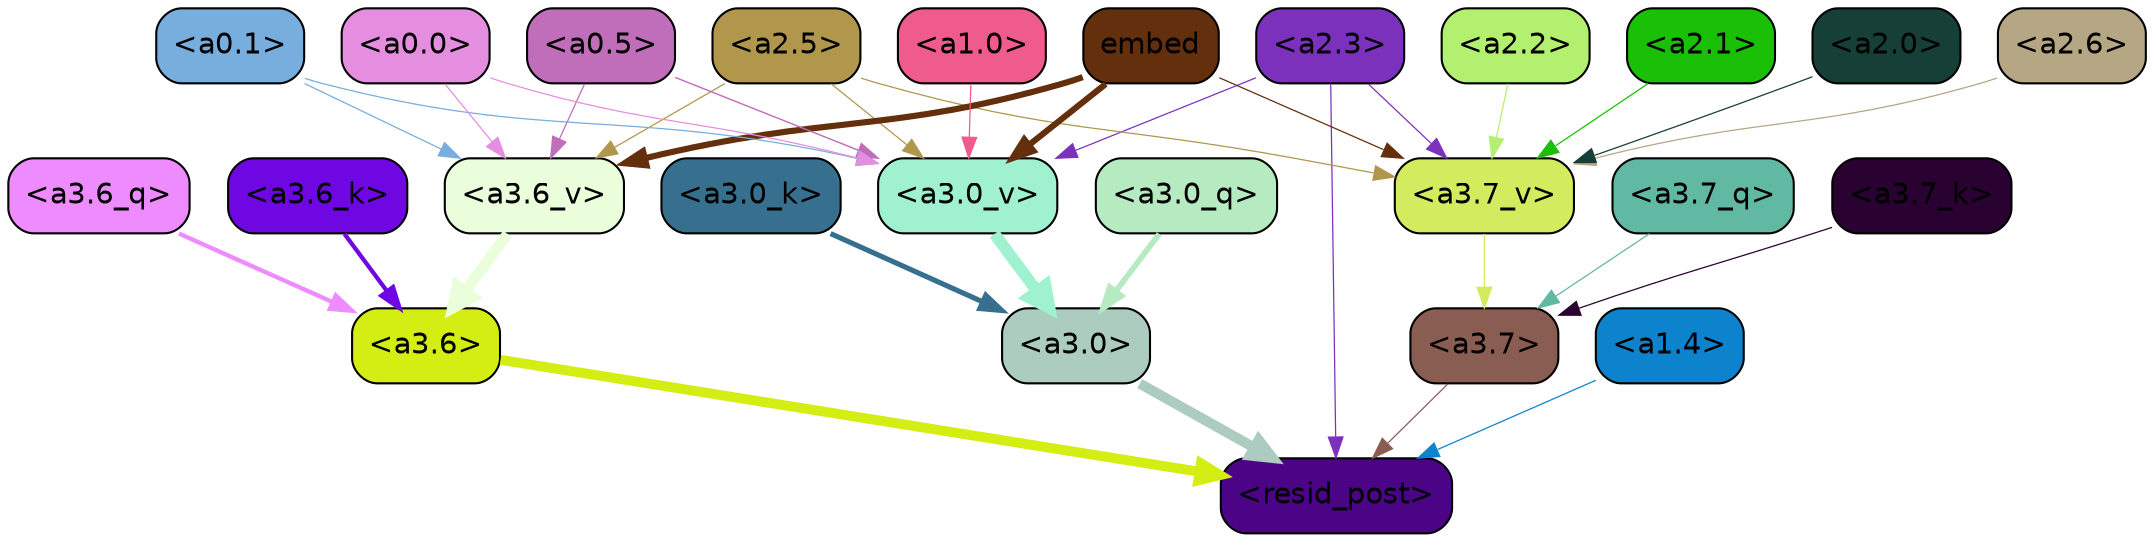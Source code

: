 strict digraph "" {
	graph [bgcolor=transparent,
		layout=dot,
		overlap=false,
		splines=true
	];
	"<a3.7>"	[color=black,
		fillcolor="#895d52",
		fontname=Helvetica,
		shape=box,
		style="filled, rounded"];
	"<resid_post>"	[color=black,
		fillcolor="#4b0486",
		fontname=Helvetica,
		shape=box,
		style="filled, rounded"];
	"<a3.7>" -> "<resid_post>"	[color="#895d52",
		penwidth=0.6];
	"<a3.6>"	[color=black,
		fillcolor="#d4ee14",
		fontname=Helvetica,
		shape=box,
		style="filled, rounded"];
	"<a3.6>" -> "<resid_post>"	[color="#d4ee14",
		penwidth=4.751612067222595];
	"<a3.0>"	[color=black,
		fillcolor="#abccbf",
		fontname=Helvetica,
		shape=box,
		style="filled, rounded"];
	"<a3.0>" -> "<resid_post>"	[color="#abccbf",
		penwidth=4.884142994880676];
	"<a2.3>"	[color=black,
		fillcolor="#7c31bd",
		fontname=Helvetica,
		shape=box,
		style="filled, rounded"];
	"<a2.3>" -> "<resid_post>"	[color="#7c31bd",
		penwidth=0.6];
	"<a3.7_v>"	[color=black,
		fillcolor="#d3eb5e",
		fontname=Helvetica,
		shape=box,
		style="filled, rounded"];
	"<a2.3>" -> "<a3.7_v>"	[color="#7c31bd",
		penwidth=0.6];
	"<a3.0_v>"	[color=black,
		fillcolor="#a0f1cf",
		fontname=Helvetica,
		shape=box,
		style="filled, rounded"];
	"<a2.3>" -> "<a3.0_v>"	[color="#7c31bd",
		penwidth=0.6];
	"<a1.4>"	[color=black,
		fillcolor="#0d83cd",
		fontname=Helvetica,
		shape=box,
		style="filled, rounded"];
	"<a1.4>" -> "<resid_post>"	[color="#0d83cd",
		penwidth=0.6];
	"<a3.7_q>"	[color=black,
		fillcolor="#61b8a3",
		fontname=Helvetica,
		shape=box,
		style="filled, rounded"];
	"<a3.7_q>" -> "<a3.7>"	[color="#61b8a3",
		penwidth=0.6];
	"<a3.6_q>"	[color=black,
		fillcolor="#ee8bff",
		fontname=Helvetica,
		shape=box,
		style="filled, rounded"];
	"<a3.6_q>" -> "<a3.6>"	[color="#ee8bff",
		penwidth=2.091020345687866];
	"<a3.0_q>"	[color=black,
		fillcolor="#b6eac0",
		fontname=Helvetica,
		shape=box,
		style="filled, rounded"];
	"<a3.0_q>" -> "<a3.0>"	[color="#b6eac0",
		penwidth=2.7421876192092896];
	"<a3.7_k>"	[color=black,
		fillcolor="#290231",
		fontname=Helvetica,
		shape=box,
		style="filled, rounded"];
	"<a3.7_k>" -> "<a3.7>"	[color="#290231",
		penwidth=0.6];
	"<a3.6_k>"	[color=black,
		fillcolor="#6f07e3",
		fontname=Helvetica,
		shape=box,
		style="filled, rounded"];
	"<a3.6_k>" -> "<a3.6>"	[color="#6f07e3",
		penwidth=2.048597991466522];
	"<a3.0_k>"	[color=black,
		fillcolor="#36708e",
		fontname=Helvetica,
		shape=box,
		style="filled, rounded"];
	"<a3.0_k>" -> "<a3.0>"	[color="#36708e",
		penwidth=2.476402521133423];
	"<a3.7_v>" -> "<a3.7>"	[color="#d3eb5e",
		penwidth=0.6];
	"<a3.6_v>"	[color=black,
		fillcolor="#eafedb",
		fontname=Helvetica,
		shape=box,
		style="filled, rounded"];
	"<a3.6_v>" -> "<a3.6>"	[color="#eafedb",
		penwidth=5.2550448179244995];
	"<a3.0_v>" -> "<a3.0>"	[color="#a0f1cf",
		penwidth=5.652270674705505];
	"<a2.6>"	[color=black,
		fillcolor="#b6a784",
		fontname=Helvetica,
		shape=box,
		style="filled, rounded"];
	"<a2.6>" -> "<a3.7_v>"	[color="#b6a784",
		penwidth=0.6];
	"<a2.5>"	[color=black,
		fillcolor="#b0974c",
		fontname=Helvetica,
		shape=box,
		style="filled, rounded"];
	"<a2.5>" -> "<a3.7_v>"	[color="#b0974c",
		penwidth=0.6];
	"<a2.5>" -> "<a3.6_v>"	[color="#b0974c",
		penwidth=0.6];
	"<a2.5>" -> "<a3.0_v>"	[color="#b0974c",
		penwidth=0.6];
	"<a2.2>"	[color=black,
		fillcolor="#b3f070",
		fontname=Helvetica,
		shape=box,
		style="filled, rounded"];
	"<a2.2>" -> "<a3.7_v>"	[color="#b3f070",
		penwidth=0.6];
	"<a2.1>"	[color=black,
		fillcolor="#1ac005",
		fontname=Helvetica,
		shape=box,
		style="filled, rounded"];
	"<a2.1>" -> "<a3.7_v>"	[color="#1ac005",
		penwidth=0.6];
	"<a2.0>"	[color=black,
		fillcolor="#163f38",
		fontname=Helvetica,
		shape=box,
		style="filled, rounded"];
	"<a2.0>" -> "<a3.7_v>"	[color="#163f38",
		penwidth=0.6];
	embed	[color=black,
		fillcolor="#632f0c",
		fontname=Helvetica,
		shape=box,
		style="filled, rounded"];
	embed -> "<a3.7_v>"	[color="#632f0c",
		penwidth=0.6];
	embed -> "<a3.6_v>"	[color="#632f0c",
		penwidth=2.9582033157348633];
	embed -> "<a3.0_v>"	[color="#632f0c",
		penwidth=2.972973108291626];
	"<a0.5>"	[color=black,
		fillcolor="#c06dba",
		fontname=Helvetica,
		shape=box,
		style="filled, rounded"];
	"<a0.5>" -> "<a3.6_v>"	[color="#c06dba",
		penwidth=0.6];
	"<a0.5>" -> "<a3.0_v>"	[color="#c06dba",
		penwidth=0.6790935099124908];
	"<a0.1>"	[color=black,
		fillcolor="#77aedd",
		fontname=Helvetica,
		shape=box,
		style="filled, rounded"];
	"<a0.1>" -> "<a3.6_v>"	[color="#77aedd",
		penwidth=0.6];
	"<a0.1>" -> "<a3.0_v>"	[color="#77aedd",
		penwidth=0.6];
	"<a0.0>"	[color=black,
		fillcolor="#e58ee0",
		fontname=Helvetica,
		shape=box,
		style="filled, rounded"];
	"<a0.0>" -> "<a3.6_v>"	[color="#e58ee0",
		penwidth=0.6];
	"<a0.0>" -> "<a3.0_v>"	[color="#e58ee0",
		penwidth=0.6];
	"<a1.0>"	[color=black,
		fillcolor="#ef5b8c",
		fontname=Helvetica,
		shape=box,
		style="filled, rounded"];
	"<a1.0>" -> "<a3.0_v>"	[color="#ef5b8c",
		penwidth=0.6];
}
